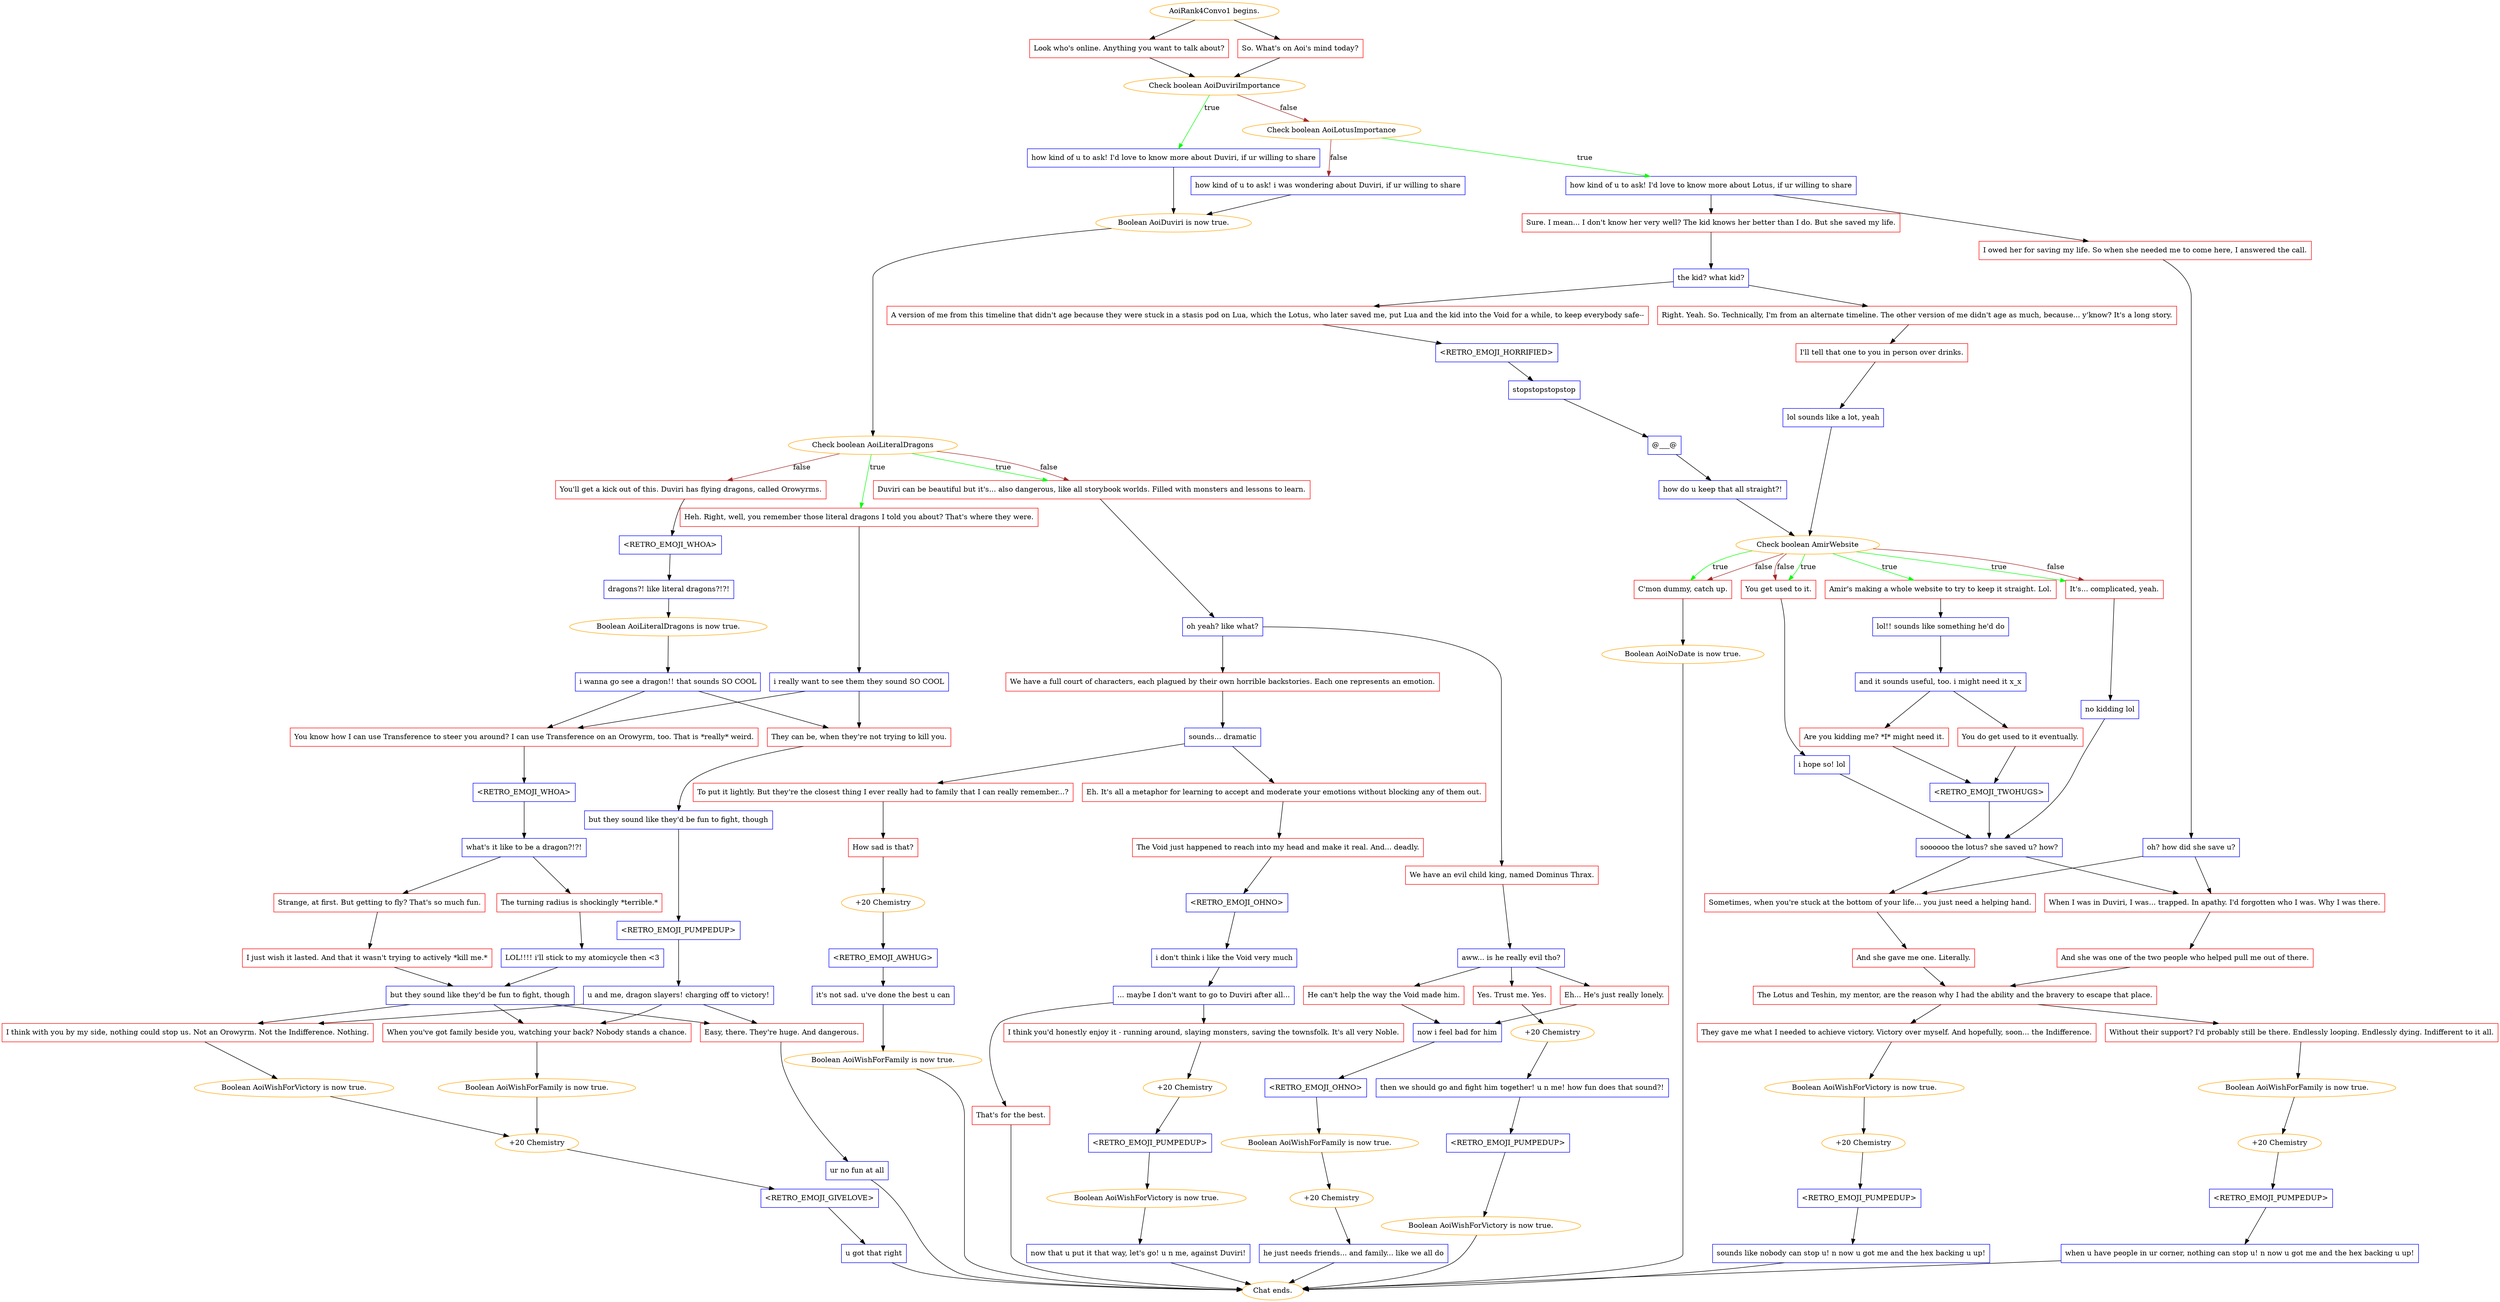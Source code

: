 digraph {
	"AoiRank4Convo1 begins." [color=orange];
		"AoiRank4Convo1 begins." -> j2891027929;
		"AoiRank4Convo1 begins." -> j1165782071;
	j2891027929 [label="Look who's online. Anything you want to talk about?",shape=box,color=red];
		j2891027929 -> j1809401539;
	j1165782071 [label="So. What's on Aoi's mind today?",shape=box,color=red];
		j1165782071 -> j1809401539;
	j1809401539 [label="Check boolean AoiDuviriImportance",color=orange];
		j1809401539 -> j705414708 [label=true,color=green];
		j1809401539 -> j154481637 [label=false,color=brown];
	j705414708 [label="how kind of u to ask! I'd love to know more about Duviri, if ur willing to share",shape=box,color=blue];
		j705414708 -> j2368671069;
	j154481637 [label="Check boolean AoiLotusImportance",color=orange];
		j154481637 -> j3460526627 [label=true,color=green];
		j154481637 -> j520986029 [label=false,color=brown];
	j2368671069 [label="Boolean AoiDuviri is now true.",color=orange];
		j2368671069 -> j3275037065;
	j3460526627 [label="how kind of u to ask! I'd love to know more about Lotus, if ur willing to share",shape=box,color=blue];
		j3460526627 -> j2036660886;
		j3460526627 -> j237402941;
	j520986029 [label="how kind of u to ask! i was wondering about Duviri, if ur willing to share",shape=box,color=blue];
		j520986029 -> j2368671069;
	j3275037065 [label="Check boolean AoiLiteralDragons",color=orange];
		j3275037065 -> j1475708477 [label=true,color=green];
		j3275037065 -> j2071745891 [label=true,color=green];
		j3275037065 -> j2628560792 [label=false,color=brown];
		j3275037065 -> j2071745891 [label=false,color=brown];
	j2036660886 [label="Sure. I mean... I don't know her very well? The kid knows her better than I do. But she saved my life.",shape=box,color=red];
		j2036660886 -> j1412080998;
	j237402941 [label="I owed her for saving my life. So when she needed me to come here, I answered the call.",shape=box,color=red];
		j237402941 -> j318700774;
	j1475708477 [label="Heh. Right, well, you remember those literal dragons I told you about? That's where they were.",shape=box,color=red];
		j1475708477 -> j3965075817;
	j2071745891 [label="Duviri can be beautiful but it's... also dangerous, like all storybook worlds. Filled with monsters and lessons to learn.",shape=box,color=red];
		j2071745891 -> j2014943068;
	j2628560792 [label="You'll get a kick out of this. Duviri has flying dragons, called Orowyrms.",shape=box,color=red];
		j2628560792 -> j284784386;
	j1412080998 [label="the kid? what kid?",shape=box,color=blue];
		j1412080998 -> j3915149154;
		j1412080998 -> j3183768037;
	j318700774 [label="oh? how did she save u?",shape=box,color=blue];
		j318700774 -> j1628205107;
		j318700774 -> j133153406;
	j3965075817 [label="i really want to see them they sound SO COOL",shape=box,color=blue];
		j3965075817 -> j3481279849;
		j3965075817 -> j90854922;
	j2014943068 [label="oh yeah? like what?",shape=box,color=blue];
		j2014943068 -> j3435518353;
		j2014943068 -> j2906204025;
	j284784386 [label="<RETRO_EMOJI_WHOA>",shape=box,color=blue];
		j284784386 -> j811448768;
	j3915149154 [label="A version of me from this timeline that didn't age because they were stuck in a stasis pod on Lua, which the Lotus, who later saved me, put Lua and the kid into the Void for a while, to keep everybody safe--",shape=box,color=red];
		j3915149154 -> j886703777;
	j3183768037 [label="Right. Yeah. So. Technically, I'm from an alternate timeline. The other version of me didn't age as much, because... y'know? It's a long story.",shape=box,color=red];
		j3183768037 -> j3004909159;
	j1628205107 [label="When I was in Duviri, I was... trapped. In apathy. I'd forgotten who I was. Why I was there.",shape=box,color=red];
		j1628205107 -> j1818038636;
	j133153406 [label="Sometimes, when you're stuck at the bottom of your life... you just need a helping hand.",shape=box,color=red];
		j133153406 -> j2136928398;
	j3481279849 [label="You know how I can use Transference to steer you around? I can use Transference on an Orowyrm, too. That is *really* weird.",shape=box,color=red];
		j3481279849 -> j2964522095;
	j90854922 [label="They can be, when they're not trying to kill you.",shape=box,color=red];
		j90854922 -> j1721438231;
	j3435518353 [label="We have an evil child king, named Dominus Thrax.",shape=box,color=red];
		j3435518353 -> j1900349684;
	j2906204025 [label="We have a full court of characters, each plagued by their own horrible backstories. Each one represents an emotion.",shape=box,color=red];
		j2906204025 -> j3173685137;
	j811448768 [label="dragons?! like literal dragons?!?!",shape=box,color=blue];
		j811448768 -> j628102930;
	j886703777 [label="<RETRO_EMOJI_HORRIFIED>",shape=box,color=blue];
		j886703777 -> j2165501295;
	j3004909159 [label="I'll tell that one to you in person over drinks.",shape=box,color=red];
		j3004909159 -> j69550457;
	j1818038636 [label="And she was one of the two people who helped pull me out of there.",shape=box,color=red];
		j1818038636 -> j469551498;
	j2136928398 [label="And she gave me one. Literally.",shape=box,color=red];
		j2136928398 -> j469551498;
	j2964522095 [label="<RETRO_EMOJI_WHOA>",shape=box,color=blue];
		j2964522095 -> j2625418463;
	j1721438231 [label="but they sound like they'd be fun to fight, though",shape=box,color=blue];
		j1721438231 -> j154763955;
	j1900349684 [label="aww... is he really evil tho?",shape=box,color=blue];
		j1900349684 -> j389432930;
		j1900349684 -> j1236436422;
		j1900349684 -> j149434527;
	j3173685137 [label="sounds... dramatic",shape=box,color=blue];
		j3173685137 -> j580832556;
		j3173685137 -> j2228957864;
	j628102930 [label="Boolean AoiLiteralDragons is now true.",color=orange];
		j628102930 -> j3331670225;
	j2165501295 [label="stopstopstopstop",shape=box,color=blue];
		j2165501295 -> j2248632084;
	j69550457 [label="lol sounds like a lot, yeah",shape=box,color=blue];
		j69550457 -> j3403710368;
	j469551498 [label="The Lotus and Teshin, my mentor, are the reason why I had the ability and the bravery to escape that place.",shape=box,color=red];
		j469551498 -> j883871934;
		j469551498 -> j4287005379;
	j2625418463 [label="what's it like to be a dragon?!?!",shape=box,color=blue];
		j2625418463 -> j3611078030;
		j2625418463 -> j3809414632;
	j154763955 [label="<RETRO_EMOJI_PUMPEDUP>",shape=box,color=blue];
		j154763955 -> j982032911;
	j389432930 [label="Yes. Trust me. Yes.",shape=box,color=red];
		j389432930 -> j927895446;
	j1236436422 [label="Eh... He's just really lonely.",shape=box,color=red];
		j1236436422 -> j99595140;
	j149434527 [label="He can't help the way the Void made him.",shape=box,color=red];
		j149434527 -> j99595140;
	j580832556 [label="To put it lightly. But they're the closest thing I ever really had to family that I can really remember...?",shape=box,color=red];
		j580832556 -> j977399207;
	j2228957864 [label="Eh. It's all a metaphor for learning to accept and moderate your emotions without blocking any of them out.",shape=box,color=red];
		j2228957864 -> j1366969410;
	j3331670225 [label="i wanna go see a dragon!! that sounds SO COOL",shape=box,color=blue];
		j3331670225 -> j3481279849;
		j3331670225 -> j90854922;
	j2248632084 [label="@___@",shape=box,color=blue];
		j2248632084 -> j629072861;
	j3403710368 [label="Check boolean AmirWebsite",color=orange];
		j3403710368 -> j2459546623 [label=true,color=green];
		j3403710368 -> j2638829860 [label=true,color=green];
		j3403710368 -> j1101547621 [label=true,color=green];
		j3403710368 -> j3987478957 [label=true,color=green];
		j3403710368 -> j2638829860 [label=false,color=brown];
		j3403710368 -> j1101547621 [label=false,color=brown];
		j3403710368 -> j3987478957 [label=false,color=brown];
	j883871934 [label="Without their support? I'd probably still be there. Endlessly looping. Endlessly dying. Indifferent to it all.",shape=box,color=red];
		j883871934 -> j3763945753;
	j4287005379 [label="They gave me what I needed to achieve victory. Victory over myself. And hopefully, soon... the Indifference.",shape=box,color=red];
		j4287005379 -> j2284754389;
	j3611078030 [label="The turning radius is shockingly *terrible.*",shape=box,color=red];
		j3611078030 -> j2959101418;
	j3809414632 [label="Strange, at first. But getting to fly? That's so much fun.",shape=box,color=red];
		j3809414632 -> j929580810;
	j982032911 [label="u and me, dragon slayers! charging off to victory!",shape=box,color=blue];
		j982032911 -> j454154266;
		j982032911 -> j807194314;
		j982032911 -> j959245521;
	j927895446 [label="+20 Chemistry",color=orange];
		j927895446 -> j622701597;
	j99595140 [label="now i feel bad for him",shape=box,color=blue];
		j99595140 -> j1253967571;
	j977399207 [label="How sad is that?",shape=box,color=red];
		j977399207 -> j2409733663;
	j1366969410 [label="The Void just happened to reach into my head and make it real. And... deadly.",shape=box,color=red];
		j1366969410 -> j3548488329;
	j629072861 [label="how do u keep that all straight?!",shape=box,color=blue];
		j629072861 -> j3403710368;
	j2459546623 [label="Amir's making a whole website to try to keep it straight. Lol.",shape=box,color=red];
		j2459546623 -> j925756644;
	j2638829860 [label="It's... complicated, yeah.",shape=box,color=red];
		j2638829860 -> j2858351136;
	j1101547621 [label="You get used to it.",shape=box,color=red];
		j1101547621 -> j2668398780;
	j3987478957 [label="C'mon dummy, catch up.",shape=box,color=red];
		j3987478957 -> j2246494386;
	j3763945753 [label="Boolean AoiWishForFamily is now true.",color=orange];
		j3763945753 -> j1029234918;
	j2284754389 [label="Boolean AoiWishForVictory is now true.",color=orange];
		j2284754389 -> j3050032021;
	j2959101418 [label="LOL!!!! i'll stick to my atomicycle then <3",shape=box,color=blue];
		j2959101418 -> j1371999537;
	j929580810 [label="I just wish it lasted. And that it wasn't trying to actively *kill me.*",shape=box,color=red];
		j929580810 -> j1371999537;
	j454154266 [label="I think with you by my side, nothing could stop us. Not an Orowyrm. Not the Indifference. Nothing.",shape=box,color=red];
		j454154266 -> j3990481363;
	j807194314 [label="When you've got family beside you, watching your back? Nobody stands a chance.",shape=box,color=red];
		j807194314 -> j1593611957;
	j959245521 [label="Easy, there. They're huge. And dangerous.",shape=box,color=red];
		j959245521 -> j1864523095;
	j622701597 [label="then we should go and fight him together! u n me! how fun does that sound?!",shape=box,color=blue];
		j622701597 -> j3272168861;
	j1253967571 [label="<RETRO_EMOJI_OHNO>",shape=box,color=blue];
		j1253967571 -> j2958045674;
	j2409733663 [label="+20 Chemistry",color=orange];
		j2409733663 -> j547040213;
	j3548488329 [label="<RETRO_EMOJI_OHNO>",shape=box,color=blue];
		j3548488329 -> j2894730732;
	j925756644 [label="lol!! sounds like something he'd do",shape=box,color=blue];
		j925756644 -> j2976238005;
	j2858351136 [label="no kidding lol",shape=box,color=blue];
		j2858351136 -> j2579003703;
	j2668398780 [label="i hope so! lol",shape=box,color=blue];
		j2668398780 -> j2579003703;
	j2246494386 [label="Boolean AoiNoDate is now true.",color=orange];
		j2246494386 -> "Chat ends.";
	j1029234918 [label="+20 Chemistry",color=orange];
		j1029234918 -> j613251100;
	j3050032021 [label="+20 Chemistry",color=orange];
		j3050032021 -> j1452450791;
	j1371999537 [label="but they sound like they'd be fun to fight, though",shape=box,color=blue];
		j1371999537 -> j454154266;
		j1371999537 -> j807194314;
		j1371999537 -> j959245521;
	j3990481363 [label="Boolean AoiWishForVictory is now true.",color=orange];
		j3990481363 -> j2563893535;
	j1593611957 [label="Boolean AoiWishForFamily is now true.",color=orange];
		j1593611957 -> j2563893535;
	j1864523095 [label="ur no fun at all",shape=box,color=blue];
		j1864523095 -> "Chat ends.";
	j3272168861 [label="<RETRO_EMOJI_PUMPEDUP>",shape=box,color=blue];
		j3272168861 -> j1215465885;
	j2958045674 [label="Boolean AoiWishForFamily is now true.",color=orange];
		j2958045674 -> j4020700083;
	j547040213 [label="<RETRO_EMOJI_AWHUG>",shape=box,color=blue];
		j547040213 -> j609704799;
	j2894730732 [label="i don't think i like the Void very much",shape=box,color=blue];
		j2894730732 -> j1990279842;
	j2976238005 [label="and it sounds useful, too. i might need it x_x",shape=box,color=blue];
		j2976238005 -> j3093417349;
		j2976238005 -> j2590285425;
	j2579003703 [label="soooooo the lotus? she saved u? how?",shape=box,color=blue];
		j2579003703 -> j1628205107;
		j2579003703 -> j133153406;
	"Chat ends." [color=orange];
	j613251100 [label="<RETRO_EMOJI_PUMPEDUP>",shape=box,color=blue];
		j613251100 -> j1273022825;
	j1452450791 [label="<RETRO_EMOJI_PUMPEDUP>",shape=box,color=blue];
		j1452450791 -> j2999423417;
	j2563893535 [label="+20 Chemistry",color=orange];
		j2563893535 -> j3328045941;
	j1215465885 [label="Boolean AoiWishForVictory is now true.",color=orange];
		j1215465885 -> "Chat ends.";
	j4020700083 [label="+20 Chemistry",color=orange];
		j4020700083 -> j1204888926;
	j609704799 [label="it's not sad. u've done the best u can",shape=box,color=blue];
		j609704799 -> j3844152326;
	j1990279842 [label="... maybe I don't want to go to Duviri after all...",shape=box,color=blue];
		j1990279842 -> j2299283237;
		j1990279842 -> j3187141114;
	j3093417349 [label="Are you kidding me? *I* might need it.",shape=box,color=red];
		j3093417349 -> j2630940146;
	j2590285425 [label="You do get used to it eventually.",shape=box,color=red];
		j2590285425 -> j2630940146;
	j1273022825 [label="when u have people in ur corner, nothing can stop u! n now u got me and the hex backing u up!",shape=box,color=blue];
		j1273022825 -> "Chat ends.";
	j2999423417 [label="sounds like nobody can stop u! n now u got me and the hex backing u up!",shape=box,color=blue];
		j2999423417 -> "Chat ends.";
	j3328045941 [label="<RETRO_EMOJI_GIVELOVE>",shape=box,color=blue];
		j3328045941 -> j2496757845;
	j1204888926 [label="he just needs friends... and family... like we all do",shape=box,color=blue];
		j1204888926 -> "Chat ends.";
	j3844152326 [label="Boolean AoiWishForFamily is now true.",color=orange];
		j3844152326 -> "Chat ends.";
	j2299283237 [label="That's for the best.",shape=box,color=red];
		j2299283237 -> "Chat ends.";
	j3187141114 [label="I think you'd honestly enjoy it - running around, slaying monsters, saving the townsfolk. It's all very Noble.",shape=box,color=red];
		j3187141114 -> j2104693566;
	j2630940146 [label="<RETRO_EMOJI_TWOHUGS>",shape=box,color=blue];
		j2630940146 -> j2579003703;
	j2496757845 [label="u got that right",shape=box,color=blue];
		j2496757845 -> "Chat ends.";
	j2104693566 [label="+20 Chemistry",color=orange];
		j2104693566 -> j4282559951;
	j4282559951 [label="<RETRO_EMOJI_PUMPEDUP>",shape=box,color=blue];
		j4282559951 -> j4239446020;
	j4239446020 [label="Boolean AoiWishForVictory is now true.",color=orange];
		j4239446020 -> j2140356079;
	j2140356079 [label="now that u put it that way, let's go! u n me, against Duviri!",shape=box,color=blue];
		j2140356079 -> "Chat ends.";
}